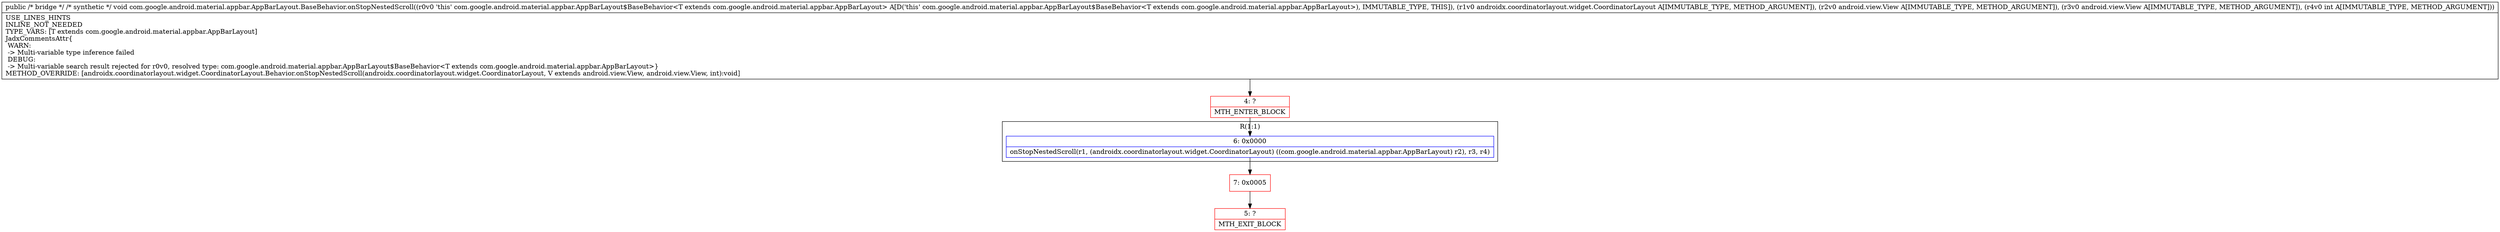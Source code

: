 digraph "CFG forcom.google.android.material.appbar.AppBarLayout.BaseBehavior.onStopNestedScroll(Landroidx\/coordinatorlayout\/widget\/CoordinatorLayout;Landroid\/view\/View;Landroid\/view\/View;I)V" {
subgraph cluster_Region_275151499 {
label = "R(1:1)";
node [shape=record,color=blue];
Node_6 [shape=record,label="{6\:\ 0x0000|onStopNestedScroll(r1, (androidx.coordinatorlayout.widget.CoordinatorLayout) ((com.google.android.material.appbar.AppBarLayout) r2), r3, r4)\l}"];
}
Node_4 [shape=record,color=red,label="{4\:\ ?|MTH_ENTER_BLOCK\l}"];
Node_7 [shape=record,color=red,label="{7\:\ 0x0005}"];
Node_5 [shape=record,color=red,label="{5\:\ ?|MTH_EXIT_BLOCK\l}"];
MethodNode[shape=record,label="{public \/* bridge *\/ \/* synthetic *\/ void com.google.android.material.appbar.AppBarLayout.BaseBehavior.onStopNestedScroll((r0v0 'this' com.google.android.material.appbar.AppBarLayout$BaseBehavior\<T extends com.google.android.material.appbar.AppBarLayout\> A[D('this' com.google.android.material.appbar.AppBarLayout$BaseBehavior\<T extends com.google.android.material.appbar.AppBarLayout\>), IMMUTABLE_TYPE, THIS]), (r1v0 androidx.coordinatorlayout.widget.CoordinatorLayout A[IMMUTABLE_TYPE, METHOD_ARGUMENT]), (r2v0 android.view.View A[IMMUTABLE_TYPE, METHOD_ARGUMENT]), (r3v0 android.view.View A[IMMUTABLE_TYPE, METHOD_ARGUMENT]), (r4v0 int A[IMMUTABLE_TYPE, METHOD_ARGUMENT]))  | USE_LINES_HINTS\lINLINE_NOT_NEEDED\lTYPE_VARS: [T extends com.google.android.material.appbar.AppBarLayout]\lJadxCommentsAttr\{\l WARN: \l \-\> Multi\-variable type inference failed\l DEBUG: \l \-\> Multi\-variable search result rejected for r0v0, resolved type: com.google.android.material.appbar.AppBarLayout$BaseBehavior\<T extends com.google.android.material.appbar.AppBarLayout\>\}\lMETHOD_OVERRIDE: [androidx.coordinatorlayout.widget.CoordinatorLayout.Behavior.onStopNestedScroll(androidx.coordinatorlayout.widget.CoordinatorLayout, V extends android.view.View, android.view.View, int):void]\l}"];
MethodNode -> Node_4;Node_6 -> Node_7;
Node_4 -> Node_6;
Node_7 -> Node_5;
}

